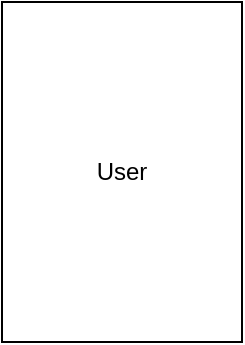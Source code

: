 <mxfile>
    <diagram id="pTVTUeVzNPKqvrFQLauN" name="Page-1">
        <mxGraphModel dx="931" dy="532" grid="1" gridSize="10" guides="1" tooltips="1" connect="1" arrows="1" fold="1" page="1" pageScale="1" pageWidth="850" pageHeight="1100" math="0" shadow="0">
            <root>
                <mxCell id="0"/>
                <mxCell id="1" parent="0"/>
                <mxCell id="2" value="User" style="rounded=0;whiteSpace=wrap;html=1;" parent="1" vertex="1">
                    <mxGeometry x="260" y="200" width="120" height="170" as="geometry"/>
                </mxCell>
            </root>
        </mxGraphModel>
    </diagram>
</mxfile>
